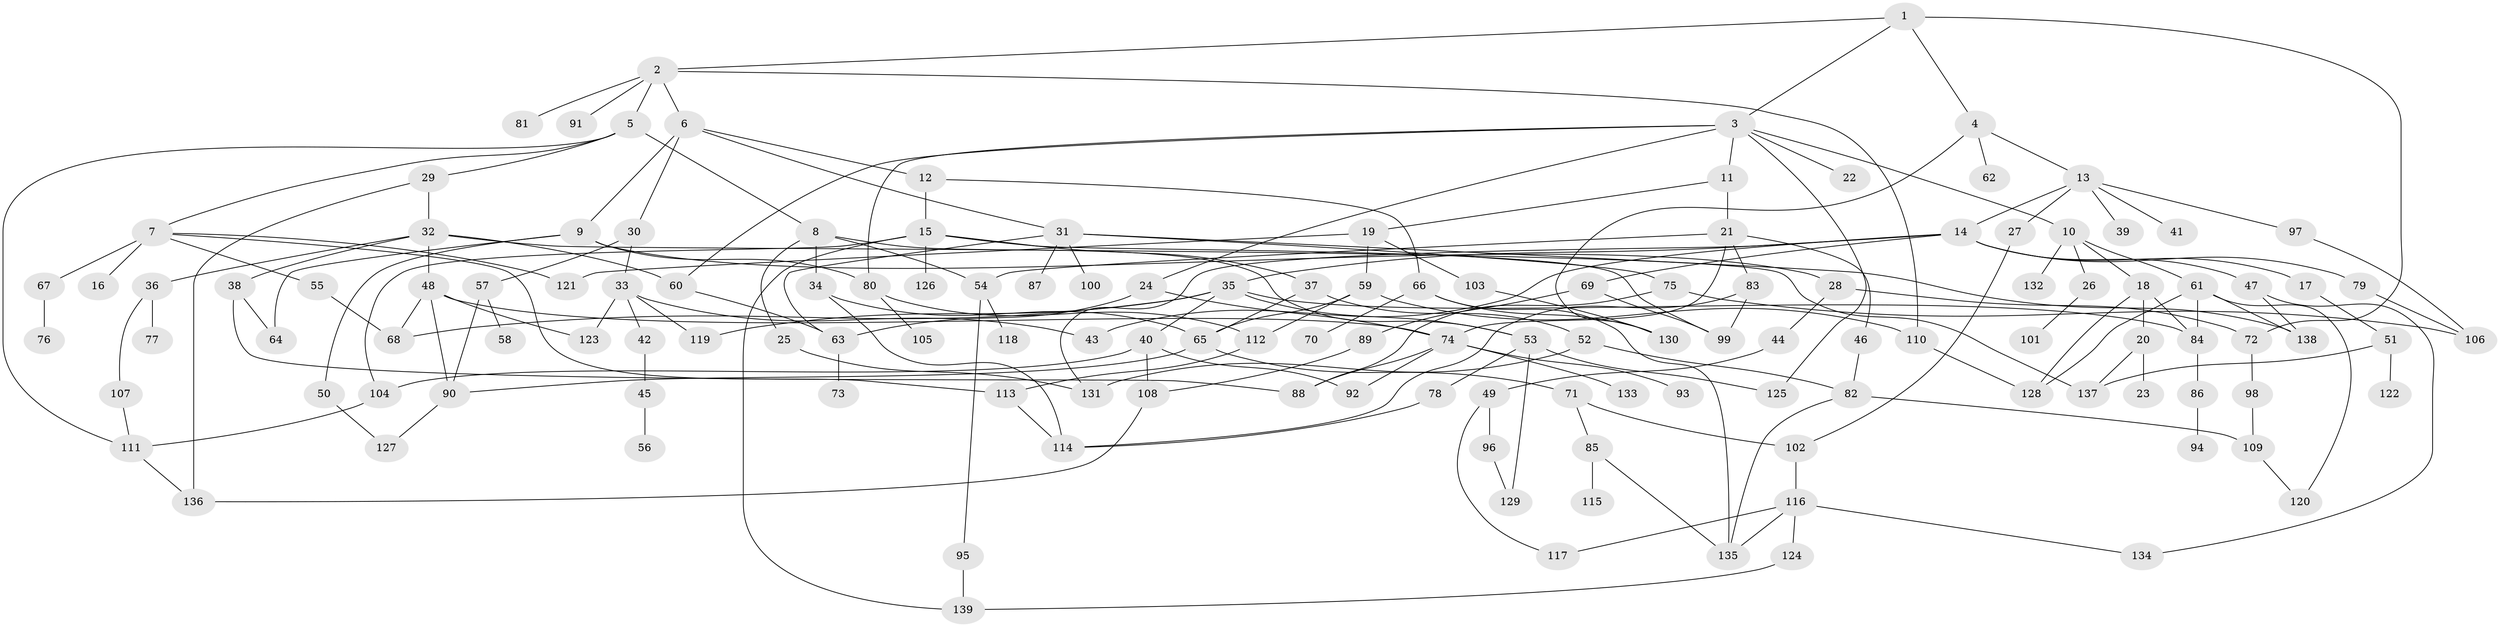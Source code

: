 // Generated by graph-tools (version 1.1) at 2025/49/03/09/25 03:49:20]
// undirected, 139 vertices, 203 edges
graph export_dot {
graph [start="1"]
  node [color=gray90,style=filled];
  1;
  2;
  3;
  4;
  5;
  6;
  7;
  8;
  9;
  10;
  11;
  12;
  13;
  14;
  15;
  16;
  17;
  18;
  19;
  20;
  21;
  22;
  23;
  24;
  25;
  26;
  27;
  28;
  29;
  30;
  31;
  32;
  33;
  34;
  35;
  36;
  37;
  38;
  39;
  40;
  41;
  42;
  43;
  44;
  45;
  46;
  47;
  48;
  49;
  50;
  51;
  52;
  53;
  54;
  55;
  56;
  57;
  58;
  59;
  60;
  61;
  62;
  63;
  64;
  65;
  66;
  67;
  68;
  69;
  70;
  71;
  72;
  73;
  74;
  75;
  76;
  77;
  78;
  79;
  80;
  81;
  82;
  83;
  84;
  85;
  86;
  87;
  88;
  89;
  90;
  91;
  92;
  93;
  94;
  95;
  96;
  97;
  98;
  99;
  100;
  101;
  102;
  103;
  104;
  105;
  106;
  107;
  108;
  109;
  110;
  111;
  112;
  113;
  114;
  115;
  116;
  117;
  118;
  119;
  120;
  121;
  122;
  123;
  124;
  125;
  126;
  127;
  128;
  129;
  130;
  131;
  132;
  133;
  134;
  135;
  136;
  137;
  138;
  139;
  1 -- 2;
  1 -- 3;
  1 -- 4;
  1 -- 72;
  2 -- 5;
  2 -- 6;
  2 -- 81;
  2 -- 91;
  2 -- 110;
  3 -- 10;
  3 -- 11;
  3 -- 22;
  3 -- 24;
  3 -- 125;
  3 -- 60;
  3 -- 80;
  4 -- 13;
  4 -- 62;
  4 -- 130;
  5 -- 7;
  5 -- 8;
  5 -- 29;
  5 -- 111;
  6 -- 9;
  6 -- 12;
  6 -- 30;
  6 -- 31;
  7 -- 16;
  7 -- 55;
  7 -- 67;
  7 -- 121;
  7 -- 113;
  8 -- 25;
  8 -- 34;
  8 -- 53;
  8 -- 54;
  9 -- 28;
  9 -- 50;
  9 -- 64;
  9 -- 80;
  10 -- 18;
  10 -- 26;
  10 -- 61;
  10 -- 132;
  11 -- 19;
  11 -- 21;
  12 -- 15;
  12 -- 66;
  13 -- 14;
  13 -- 27;
  13 -- 39;
  13 -- 41;
  13 -- 97;
  14 -- 17;
  14 -- 35;
  14 -- 43;
  14 -- 47;
  14 -- 69;
  14 -- 79;
  14 -- 131;
  15 -- 37;
  15 -- 126;
  15 -- 139;
  15 -- 99;
  15 -- 104;
  17 -- 51;
  18 -- 20;
  18 -- 84;
  18 -- 128;
  19 -- 59;
  19 -- 103;
  19 -- 121;
  20 -- 23;
  20 -- 137;
  21 -- 46;
  21 -- 83;
  21 -- 54;
  21 -- 74;
  24 -- 63;
  24 -- 74;
  25 -- 131;
  26 -- 101;
  27 -- 102;
  28 -- 44;
  28 -- 72;
  29 -- 32;
  29 -- 136;
  30 -- 33;
  30 -- 57;
  31 -- 75;
  31 -- 87;
  31 -- 100;
  31 -- 138;
  31 -- 63;
  32 -- 36;
  32 -- 38;
  32 -- 48;
  32 -- 60;
  32 -- 137;
  33 -- 42;
  33 -- 119;
  33 -- 123;
  33 -- 43;
  34 -- 65;
  34 -- 114;
  35 -- 40;
  35 -- 68;
  35 -- 84;
  35 -- 119;
  35 -- 53;
  36 -- 77;
  36 -- 107;
  37 -- 52;
  37 -- 65;
  38 -- 64;
  38 -- 88;
  40 -- 104;
  40 -- 92;
  40 -- 108;
  42 -- 45;
  44 -- 49;
  45 -- 56;
  46 -- 82;
  47 -- 134;
  47 -- 138;
  48 -- 74;
  48 -- 90;
  48 -- 123;
  48 -- 68;
  49 -- 96;
  49 -- 117;
  50 -- 127;
  51 -- 122;
  51 -- 137;
  52 -- 82;
  52 -- 131;
  53 -- 78;
  53 -- 129;
  53 -- 125;
  54 -- 95;
  54 -- 118;
  55 -- 68;
  57 -- 58;
  57 -- 90;
  59 -- 112;
  59 -- 65;
  59 -- 110;
  60 -- 63;
  61 -- 128;
  61 -- 138;
  61 -- 84;
  61 -- 120;
  63 -- 73;
  65 -- 71;
  65 -- 90;
  66 -- 70;
  66 -- 135;
  66 -- 130;
  67 -- 76;
  69 -- 89;
  69 -- 99;
  71 -- 85;
  71 -- 102;
  72 -- 98;
  74 -- 92;
  74 -- 93;
  74 -- 133;
  74 -- 88;
  75 -- 88;
  75 -- 106;
  78 -- 114;
  79 -- 106;
  80 -- 105;
  80 -- 112;
  82 -- 135;
  82 -- 109;
  83 -- 99;
  83 -- 114;
  84 -- 86;
  85 -- 115;
  85 -- 135;
  86 -- 94;
  89 -- 108;
  90 -- 127;
  95 -- 139;
  96 -- 129;
  97 -- 106;
  98 -- 109;
  102 -- 116;
  103 -- 130;
  104 -- 111;
  107 -- 111;
  108 -- 136;
  109 -- 120;
  110 -- 128;
  111 -- 136;
  112 -- 113;
  113 -- 114;
  116 -- 117;
  116 -- 124;
  116 -- 134;
  116 -- 135;
  124 -- 139;
}
